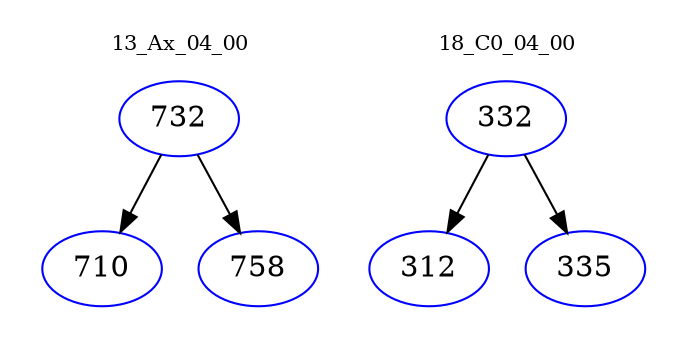 digraph{
subgraph cluster_0 {
color = white
label = "13_Ax_04_00";
fontsize=10;
T0_732 [label="732", color="blue"]
T0_732 -> T0_710 [color="black"]
T0_710 [label="710", color="blue"]
T0_732 -> T0_758 [color="black"]
T0_758 [label="758", color="blue"]
}
subgraph cluster_1 {
color = white
label = "18_C0_04_00";
fontsize=10;
T1_332 [label="332", color="blue"]
T1_332 -> T1_312 [color="black"]
T1_312 [label="312", color="blue"]
T1_332 -> T1_335 [color="black"]
T1_335 [label="335", color="blue"]
}
}
